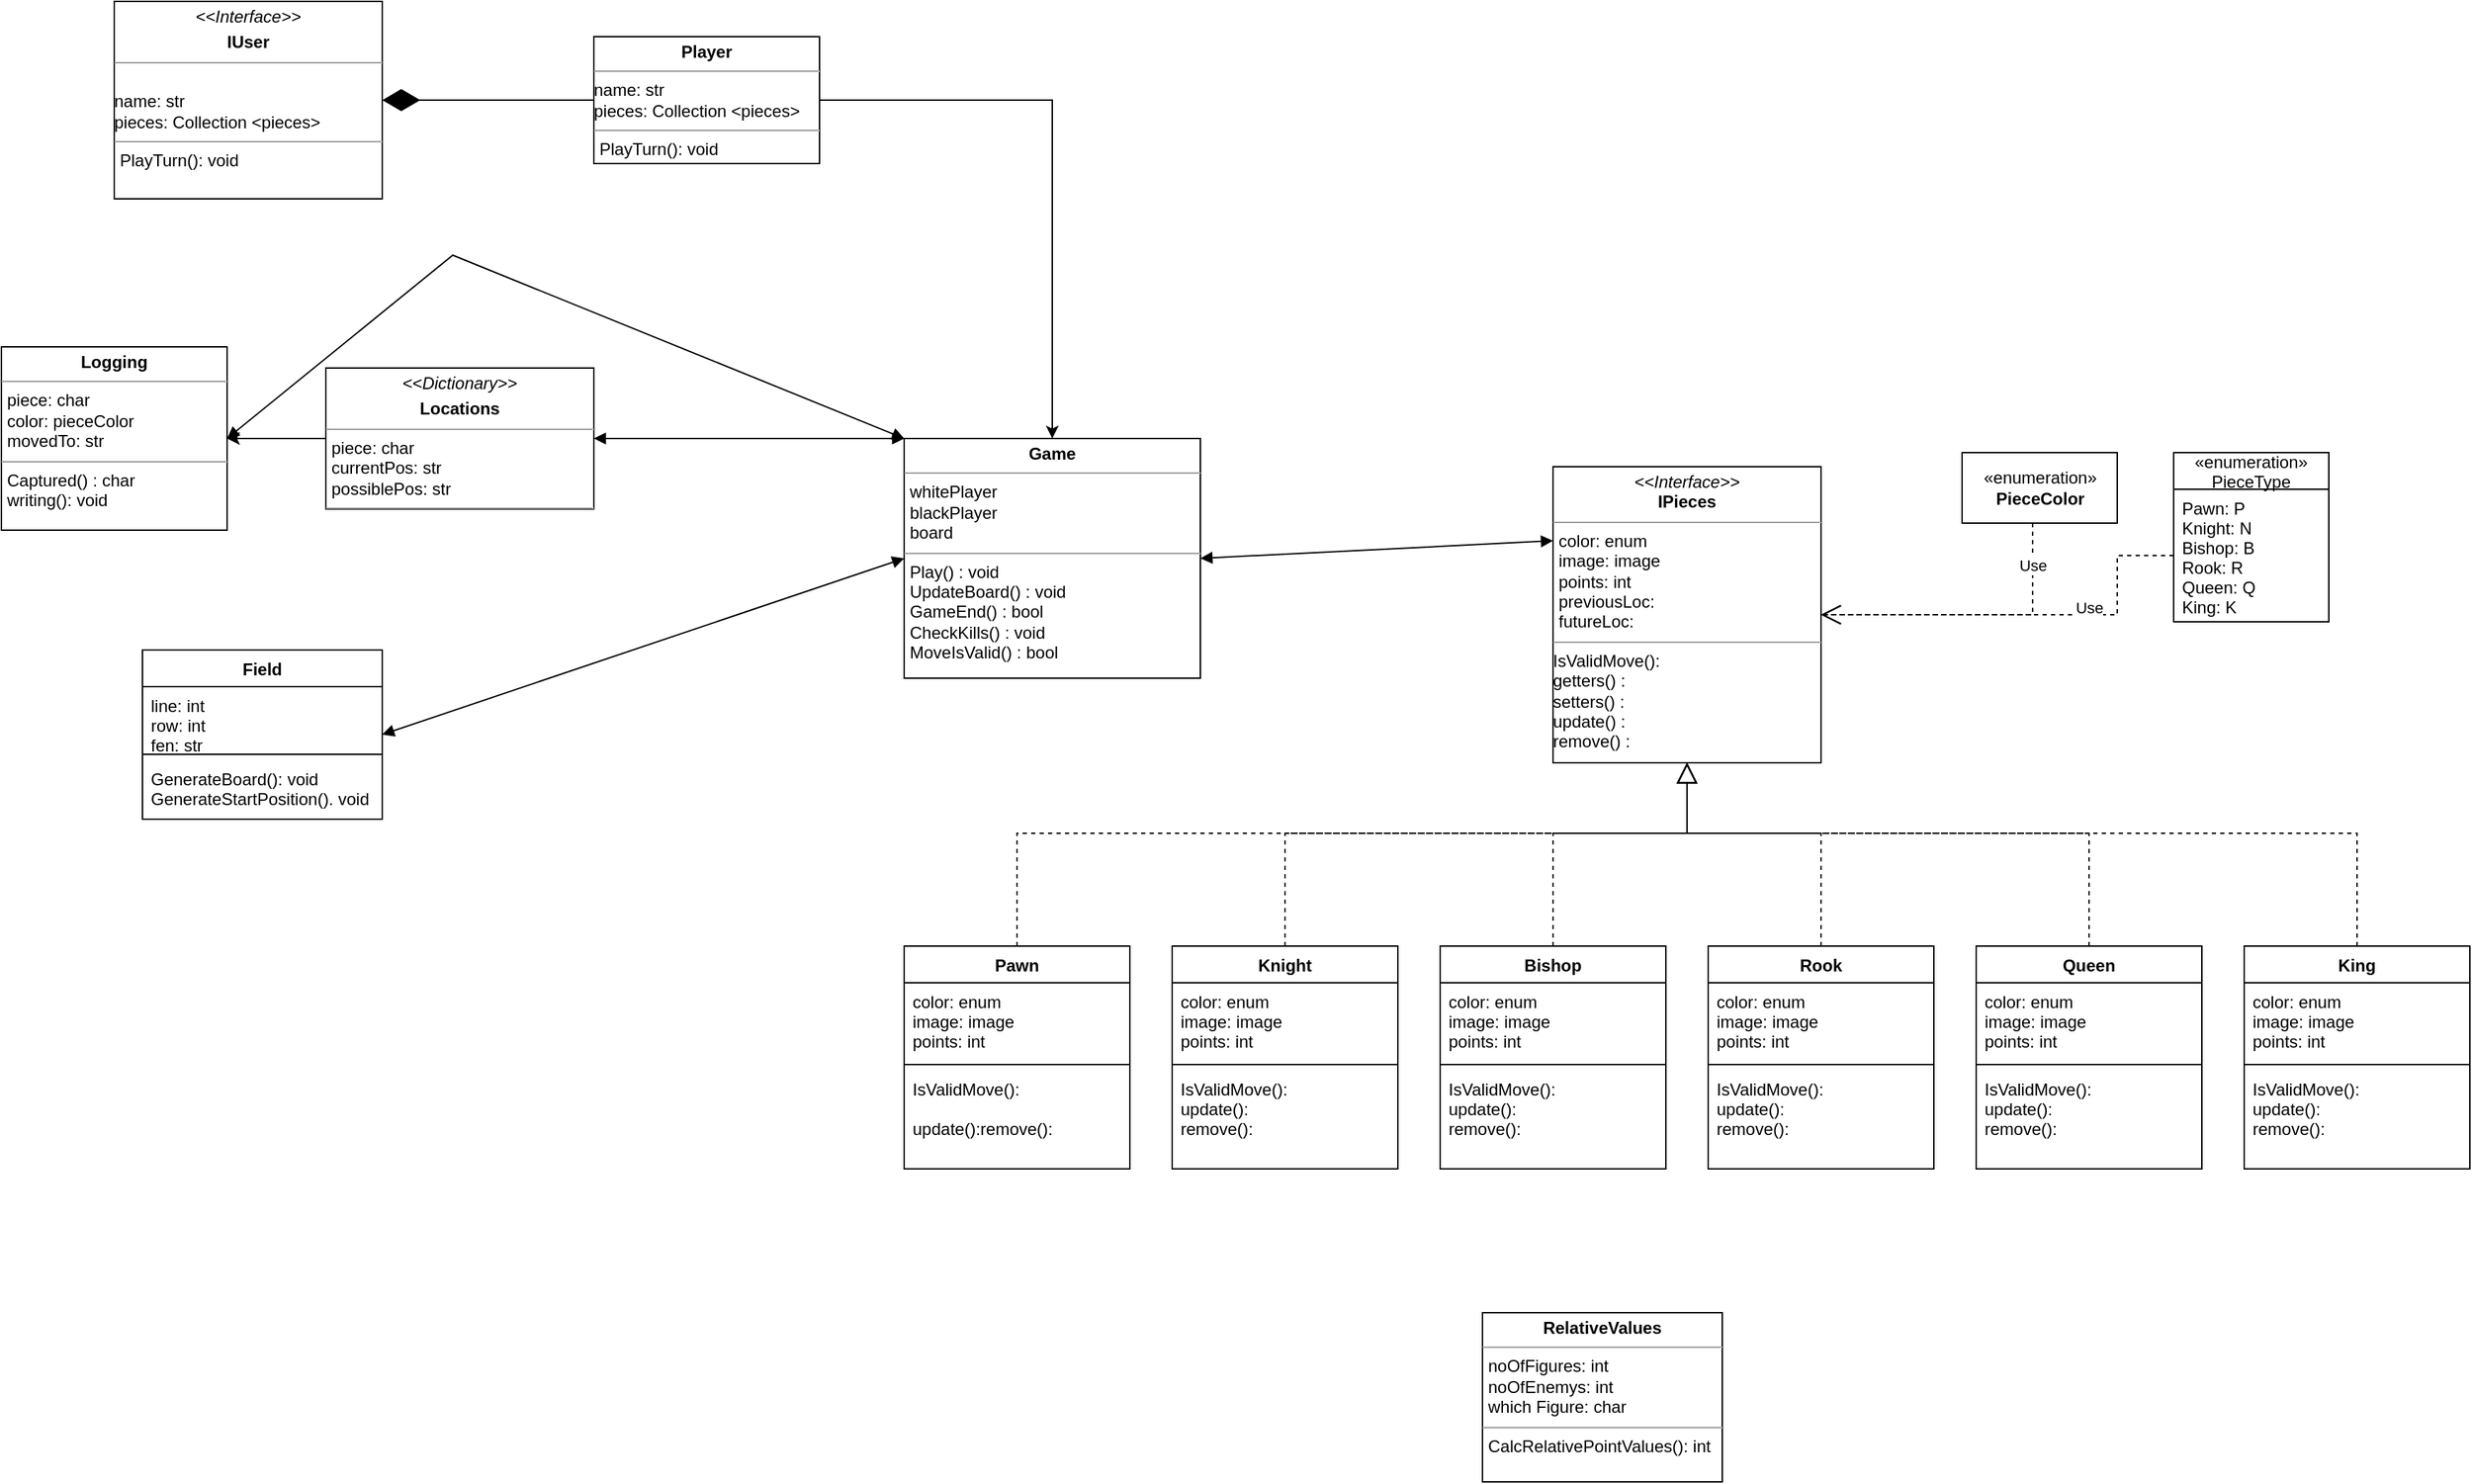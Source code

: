 <mxfile version="20.8.10" type="github">
  <diagram name="Seite-1" id="8dhn65Cj3MbclAA8dtAb">
    <mxGraphModel dx="2585" dy="1070" grid="1" gridSize="10" guides="1" tooltips="1" connect="1" arrows="1" fold="1" page="1" pageScale="1" pageWidth="827" pageHeight="1169" math="0" shadow="0">
      <root>
        <mxCell id="0" />
        <mxCell id="1" parent="0" />
        <mxCell id="Scy77tW3S1ukV7C9qBci-56" value="&lt;p style=&quot;margin:0px;margin-top:4px;text-align:center;&quot;&gt;&lt;b&gt;Game&lt;/b&gt;&lt;br&gt;&lt;/p&gt;&lt;hr size=&quot;1&quot;&gt;&lt;p style=&quot;margin:0px;margin-left:4px;&quot;&gt;whitePlayer&lt;/p&gt;&lt;p style=&quot;margin:0px;margin-left:4px;&quot;&gt;blackPlayer&lt;/p&gt;&lt;p style=&quot;margin:0px;margin-left:4px;&quot;&gt;board&lt;/p&gt;&lt;hr size=&quot;1&quot;&gt;&lt;p style=&quot;margin:0px;margin-left:4px;&quot;&gt;Play() : void&lt;/p&gt;&lt;p style=&quot;margin:0px;margin-left:4px;&quot;&gt;UpdateBoard() : void&lt;/p&gt;&lt;p style=&quot;margin:0px;margin-left:4px;&quot;&gt;GameEnd() : bool&lt;/p&gt;&lt;p style=&quot;margin:0px;margin-left:4px;&quot;&gt;CheckKills() : void&lt;/p&gt;&lt;p style=&quot;margin:0px;margin-left:4px;&quot;&gt;MoveIsValid() : bool&lt;br&gt;&lt;/p&gt;" style="verticalAlign=top;align=left;overflow=fill;fontSize=12;fontFamily=Helvetica;html=1;" vertex="1" parent="1">
          <mxGeometry x="690" y="320" width="210" height="170" as="geometry" />
        </mxCell>
        <mxCell id="Scy77tW3S1ukV7C9qBci-58" style="edgeStyle=orthogonalEdgeStyle;rounded=0;orthogonalLoop=1;jettySize=auto;html=1;exitX=0.5;exitY=1;exitDx=0;exitDy=0;" edge="1" parent="1">
          <mxGeometry relative="1" as="geometry">
            <mxPoint x="1260" y="310" as="sourcePoint" />
            <mxPoint x="1260" y="310" as="targetPoint" />
          </mxGeometry>
        </mxCell>
        <mxCell id="Scy77tW3S1ukV7C9qBci-59" value="«enumeration»&lt;br&gt;&lt;b&gt;PieceColor&lt;/b&gt;" style="html=1;" vertex="1" parent="1">
          <mxGeometry x="1440" y="330" width="110" height="50" as="geometry" />
        </mxCell>
        <mxCell id="Scy77tW3S1ukV7C9qBci-62" value="&lt;p style=&quot;margin:0px;margin-top:4px;text-align:center;&quot;&gt;&lt;i&gt;&amp;lt;&amp;lt;Interface&amp;gt;&amp;gt;&lt;/i&gt;&lt;br&gt;&lt;b&gt;IPieces&lt;/b&gt;&lt;br&gt;&lt;/p&gt;&lt;hr size=&quot;1&quot;&gt;&lt;p style=&quot;margin:0px;margin-left:4px;&quot;&gt;color: enum&lt;/p&gt;&lt;p style=&quot;margin:0px;margin-left:4px;&quot;&gt;image: image&lt;/p&gt;&lt;p style=&quot;margin:0px;margin-left:4px;&quot;&gt;points: int&lt;/p&gt;&lt;p style=&quot;margin:0px;margin-left:4px;&quot;&gt;previousLoc:&lt;/p&gt;&lt;p style=&quot;margin:0px;margin-left:4px;&quot;&gt;futureLoc:&lt;br&gt;&lt;/p&gt;&lt;hr size=&quot;1&quot;&gt;&lt;div&gt;IsValidMove(): &lt;br&gt;&lt;/div&gt;&lt;div&gt;getters() :&lt;/div&gt;&lt;div&gt;setters() : &lt;br&gt;&lt;/div&gt;&lt;div&gt;update() : &lt;br&gt;&lt;/div&gt;&lt;div&gt;remove() :&lt;br&gt;&lt;/div&gt;" style="verticalAlign=top;align=left;overflow=fill;fontSize=12;fontFamily=Helvetica;html=1;" vertex="1" parent="1">
          <mxGeometry x="1150" y="340" width="190" height="210" as="geometry" />
        </mxCell>
        <mxCell id="Scy77tW3S1ukV7C9qBci-75" value="Knight" style="swimlane;fontStyle=1;align=center;verticalAlign=top;childLayout=stackLayout;horizontal=1;startSize=26;horizontalStack=0;resizeParent=1;resizeParentMax=0;resizeLast=0;collapsible=1;marginBottom=0;" vertex="1" parent="1">
          <mxGeometry x="880" y="680" width="160" height="158" as="geometry" />
        </mxCell>
        <mxCell id="Scy77tW3S1ukV7C9qBci-119" value="" style="endArrow=block;dashed=1;endFill=0;endSize=12;html=1;rounded=0;entryX=0.5;entryY=1;entryDx=0;entryDy=0;" edge="1" parent="Scy77tW3S1ukV7C9qBci-75" target="Scy77tW3S1ukV7C9qBci-62">
          <mxGeometry width="160" relative="1" as="geometry">
            <mxPoint x="80" as="sourcePoint" />
            <mxPoint x="330" y="-130" as="targetPoint" />
            <Array as="points">
              <mxPoint x="80" y="-80" />
              <mxPoint x="365" y="-80" />
              <mxPoint x="365" y="-100" />
            </Array>
          </mxGeometry>
        </mxCell>
        <mxCell id="Scy77tW3S1ukV7C9qBci-76" value="color: enum&#xa;image: image&#xa;points: int&#xa;" style="text;strokeColor=none;fillColor=none;align=left;verticalAlign=top;spacingLeft=4;spacingRight=4;overflow=hidden;rotatable=0;points=[[0,0.5],[1,0.5]];portConstraint=eastwest;" vertex="1" parent="Scy77tW3S1ukV7C9qBci-75">
          <mxGeometry y="26" width="160" height="54" as="geometry" />
        </mxCell>
        <mxCell id="Scy77tW3S1ukV7C9qBci-77" value="" style="line;strokeWidth=1;fillColor=none;align=left;verticalAlign=middle;spacingTop=-1;spacingLeft=3;spacingRight=3;rotatable=0;labelPosition=right;points=[];portConstraint=eastwest;strokeColor=inherit;" vertex="1" parent="Scy77tW3S1ukV7C9qBci-75">
          <mxGeometry y="80" width="160" height="8" as="geometry" />
        </mxCell>
        <mxCell id="Scy77tW3S1ukV7C9qBci-78" value="IsValidMove():&#xa;update():&#xa;remove():&#xa;" style="text;strokeColor=none;fillColor=none;align=left;verticalAlign=top;spacingLeft=4;spacingRight=4;overflow=hidden;rotatable=0;points=[[0,0.5],[1,0.5]];portConstraint=eastwest;" vertex="1" parent="Scy77tW3S1ukV7C9qBci-75">
          <mxGeometry y="88" width="160" height="70" as="geometry" />
        </mxCell>
        <mxCell id="Scy77tW3S1ukV7C9qBci-88" value="King" style="swimlane;fontStyle=1;align=center;verticalAlign=top;childLayout=stackLayout;horizontal=1;startSize=26;horizontalStack=0;resizeParent=1;resizeParentMax=0;resizeLast=0;collapsible=1;marginBottom=0;" vertex="1" parent="1">
          <mxGeometry x="1640" y="680" width="160" height="158" as="geometry" />
        </mxCell>
        <mxCell id="Scy77tW3S1ukV7C9qBci-89" value="color: enum&#xa;image: image&#xa;points: int&#xa;" style="text;strokeColor=none;fillColor=none;align=left;verticalAlign=top;spacingLeft=4;spacingRight=4;overflow=hidden;rotatable=0;points=[[0,0.5],[1,0.5]];portConstraint=eastwest;" vertex="1" parent="Scy77tW3S1ukV7C9qBci-88">
          <mxGeometry y="26" width="160" height="54" as="geometry" />
        </mxCell>
        <mxCell id="Scy77tW3S1ukV7C9qBci-90" value="" style="line;strokeWidth=1;fillColor=none;align=left;verticalAlign=middle;spacingTop=-1;spacingLeft=3;spacingRight=3;rotatable=0;labelPosition=right;points=[];portConstraint=eastwest;strokeColor=inherit;" vertex="1" parent="Scy77tW3S1ukV7C9qBci-88">
          <mxGeometry y="80" width="160" height="8" as="geometry" />
        </mxCell>
        <mxCell id="Scy77tW3S1ukV7C9qBci-91" value="IsValidMove():&#xa;update():&#xa;remove():&#xa;" style="text;strokeColor=none;fillColor=none;align=left;verticalAlign=top;spacingLeft=4;spacingRight=4;overflow=hidden;rotatable=0;points=[[0,0.5],[1,0.5]];portConstraint=eastwest;" vertex="1" parent="Scy77tW3S1ukV7C9qBci-88">
          <mxGeometry y="88" width="160" height="70" as="geometry" />
        </mxCell>
        <mxCell id="Scy77tW3S1ukV7C9qBci-92" value="Queen" style="swimlane;fontStyle=1;align=center;verticalAlign=top;childLayout=stackLayout;horizontal=1;startSize=26;horizontalStack=0;resizeParent=1;resizeParentMax=0;resizeLast=0;collapsible=1;marginBottom=0;" vertex="1" parent="1">
          <mxGeometry x="1450" y="680" width="160" height="158" as="geometry" />
        </mxCell>
        <mxCell id="Scy77tW3S1ukV7C9qBci-93" value="color: enum&#xa;image: image&#xa;points: int&#xa;" style="text;strokeColor=none;fillColor=none;align=left;verticalAlign=top;spacingLeft=4;spacingRight=4;overflow=hidden;rotatable=0;points=[[0,0.5],[1,0.5]];portConstraint=eastwest;" vertex="1" parent="Scy77tW3S1ukV7C9qBci-92">
          <mxGeometry y="26" width="160" height="54" as="geometry" />
        </mxCell>
        <mxCell id="Scy77tW3S1ukV7C9qBci-94" value="" style="line;strokeWidth=1;fillColor=none;align=left;verticalAlign=middle;spacingTop=-1;spacingLeft=3;spacingRight=3;rotatable=0;labelPosition=right;points=[];portConstraint=eastwest;strokeColor=inherit;" vertex="1" parent="Scy77tW3S1ukV7C9qBci-92">
          <mxGeometry y="80" width="160" height="8" as="geometry" />
        </mxCell>
        <mxCell id="Scy77tW3S1ukV7C9qBci-95" value="IsValidMove():&#xa;update():&#xa;remove():&#xa;" style="text;strokeColor=none;fillColor=none;align=left;verticalAlign=top;spacingLeft=4;spacingRight=4;overflow=hidden;rotatable=0;points=[[0,0.5],[1,0.5]];portConstraint=eastwest;" vertex="1" parent="Scy77tW3S1ukV7C9qBci-92">
          <mxGeometry y="88" width="160" height="70" as="geometry" />
        </mxCell>
        <mxCell id="Scy77tW3S1ukV7C9qBci-96" value="Rook" style="swimlane;fontStyle=1;align=center;verticalAlign=top;childLayout=stackLayout;horizontal=1;startSize=26;horizontalStack=0;resizeParent=1;resizeParentMax=0;resizeLast=0;collapsible=1;marginBottom=0;" vertex="1" parent="1">
          <mxGeometry x="1260" y="680" width="160" height="158" as="geometry" />
        </mxCell>
        <mxCell id="Scy77tW3S1ukV7C9qBci-97" value="color: enum&#xa;image: image&#xa;points: int&#xa;" style="text;strokeColor=none;fillColor=none;align=left;verticalAlign=top;spacingLeft=4;spacingRight=4;overflow=hidden;rotatable=0;points=[[0,0.5],[1,0.5]];portConstraint=eastwest;" vertex="1" parent="Scy77tW3S1ukV7C9qBci-96">
          <mxGeometry y="26" width="160" height="54" as="geometry" />
        </mxCell>
        <mxCell id="Scy77tW3S1ukV7C9qBci-98" value="" style="line;strokeWidth=1;fillColor=none;align=left;verticalAlign=middle;spacingTop=-1;spacingLeft=3;spacingRight=3;rotatable=0;labelPosition=right;points=[];portConstraint=eastwest;strokeColor=inherit;" vertex="1" parent="Scy77tW3S1ukV7C9qBci-96">
          <mxGeometry y="80" width="160" height="8" as="geometry" />
        </mxCell>
        <mxCell id="Scy77tW3S1ukV7C9qBci-99" value="IsValidMove(): &#xa;update():&#xa;remove():&#xa;" style="text;strokeColor=none;fillColor=none;align=left;verticalAlign=top;spacingLeft=4;spacingRight=4;overflow=hidden;rotatable=0;points=[[0,0.5],[1,0.5]];portConstraint=eastwest;" vertex="1" parent="Scy77tW3S1ukV7C9qBci-96">
          <mxGeometry y="88" width="160" height="70" as="geometry" />
        </mxCell>
        <mxCell id="Scy77tW3S1ukV7C9qBci-100" value="Bishop" style="swimlane;fontStyle=1;align=center;verticalAlign=top;childLayout=stackLayout;horizontal=1;startSize=26;horizontalStack=0;resizeParent=1;resizeParentMax=0;resizeLast=0;collapsible=1;marginBottom=0;" vertex="1" parent="1">
          <mxGeometry x="1070" y="680" width="160" height="158" as="geometry" />
        </mxCell>
        <mxCell id="Scy77tW3S1ukV7C9qBci-101" value="color: enum&#xa;image: image&#xa;points: int&#xa;" style="text;strokeColor=none;fillColor=none;align=left;verticalAlign=top;spacingLeft=4;spacingRight=4;overflow=hidden;rotatable=0;points=[[0,0.5],[1,0.5]];portConstraint=eastwest;" vertex="1" parent="Scy77tW3S1ukV7C9qBci-100">
          <mxGeometry y="26" width="160" height="54" as="geometry" />
        </mxCell>
        <mxCell id="Scy77tW3S1ukV7C9qBci-102" value="" style="line;strokeWidth=1;fillColor=none;align=left;verticalAlign=middle;spacingTop=-1;spacingLeft=3;spacingRight=3;rotatable=0;labelPosition=right;points=[];portConstraint=eastwest;strokeColor=inherit;" vertex="1" parent="Scy77tW3S1ukV7C9qBci-100">
          <mxGeometry y="80" width="160" height="8" as="geometry" />
        </mxCell>
        <mxCell id="Scy77tW3S1ukV7C9qBci-103" value="IsValidMove():&#xa;update():&#xa;remove():&#xa;" style="text;strokeColor=none;fillColor=none;align=left;verticalAlign=top;spacingLeft=4;spacingRight=4;overflow=hidden;rotatable=0;points=[[0,0.5],[1,0.5]];portConstraint=eastwest;" vertex="1" parent="Scy77tW3S1ukV7C9qBci-100">
          <mxGeometry y="88" width="160" height="70" as="geometry" />
        </mxCell>
        <mxCell id="Scy77tW3S1ukV7C9qBci-104" value="Pawn" style="swimlane;fontStyle=1;align=center;verticalAlign=top;childLayout=stackLayout;horizontal=1;startSize=26;horizontalStack=0;resizeParent=1;resizeParentMax=0;resizeLast=0;collapsible=1;marginBottom=0;" vertex="1" parent="1">
          <mxGeometry x="690" y="680" width="160" height="158" as="geometry" />
        </mxCell>
        <mxCell id="Scy77tW3S1ukV7C9qBci-105" value="color: enum&#xa;image: image&#xa;points: int&#xa;" style="text;strokeColor=none;fillColor=none;align=left;verticalAlign=top;spacingLeft=4;spacingRight=4;overflow=hidden;rotatable=0;points=[[0,0.5],[1,0.5]];portConstraint=eastwest;" vertex="1" parent="Scy77tW3S1ukV7C9qBci-104">
          <mxGeometry y="26" width="160" height="54" as="geometry" />
        </mxCell>
        <mxCell id="Scy77tW3S1ukV7C9qBci-106" value="" style="line;strokeWidth=1;fillColor=none;align=left;verticalAlign=middle;spacingTop=-1;spacingLeft=3;spacingRight=3;rotatable=0;labelPosition=right;points=[];portConstraint=eastwest;strokeColor=inherit;" vertex="1" parent="Scy77tW3S1ukV7C9qBci-104">
          <mxGeometry y="80" width="160" height="8" as="geometry" />
        </mxCell>
        <mxCell id="Scy77tW3S1ukV7C9qBci-107" value="IsValidMove():&#xa;&#xa;update():remove():&#xa;" style="text;strokeColor=none;fillColor=none;align=left;verticalAlign=top;spacingLeft=4;spacingRight=4;overflow=hidden;rotatable=0;points=[[0,0.5],[1,0.5]];portConstraint=eastwest;" vertex="1" parent="Scy77tW3S1ukV7C9qBci-104">
          <mxGeometry y="88" width="160" height="70" as="geometry" />
        </mxCell>
        <mxCell id="Scy77tW3S1ukV7C9qBci-109" value="Use" style="endArrow=open;endSize=12;dashed=1;html=1;rounded=0;entryX=1;entryY=0.5;entryDx=0;entryDy=0;" edge="1" parent="1" target="Scy77tW3S1ukV7C9qBci-62">
          <mxGeometry x="-0.721" width="160" relative="1" as="geometry">
            <mxPoint x="1490" y="380" as="sourcePoint" />
            <mxPoint x="1355" y="430" as="targetPoint" />
            <Array as="points">
              <mxPoint x="1490" y="445" />
            </Array>
            <mxPoint as="offset" />
          </mxGeometry>
        </mxCell>
        <mxCell id="Scy77tW3S1ukV7C9qBci-116" value="" style="endArrow=block;dashed=1;endFill=0;endSize=12;html=1;rounded=0;entryX=0.5;entryY=1;entryDx=0;entryDy=0;exitX=0.5;exitY=0;exitDx=0;exitDy=0;" edge="1" parent="1" source="Scy77tW3S1ukV7C9qBci-104" target="Scy77tW3S1ukV7C9qBci-62">
          <mxGeometry width="160" relative="1" as="geometry">
            <mxPoint x="1210" y="610" as="sourcePoint" />
            <mxPoint x="1360" y="610" as="targetPoint" />
            <Array as="points">
              <mxPoint x="770" y="600" />
              <mxPoint x="1245" y="600" />
            </Array>
          </mxGeometry>
        </mxCell>
        <mxCell id="Scy77tW3S1ukV7C9qBci-120" value="" style="endArrow=block;dashed=1;endFill=0;endSize=12;html=1;rounded=0;exitX=0.5;exitY=0;exitDx=0;exitDy=0;entryX=0.5;entryY=1;entryDx=0;entryDy=0;" edge="1" parent="1" source="Scy77tW3S1ukV7C9qBci-100" target="Scy77tW3S1ukV7C9qBci-62">
          <mxGeometry width="160" relative="1" as="geometry">
            <mxPoint x="1150" y="640" as="sourcePoint" />
            <mxPoint x="1310" y="640" as="targetPoint" />
            <Array as="points">
              <mxPoint x="1150" y="600" />
              <mxPoint x="1245" y="600" />
            </Array>
          </mxGeometry>
        </mxCell>
        <mxCell id="Scy77tW3S1ukV7C9qBci-121" value="" style="endArrow=block;dashed=1;endFill=0;endSize=12;html=1;rounded=0;exitX=0.5;exitY=0;exitDx=0;exitDy=0;entryX=0.5;entryY=1;entryDx=0;entryDy=0;" edge="1" parent="1" source="Scy77tW3S1ukV7C9qBci-96" target="Scy77tW3S1ukV7C9qBci-62">
          <mxGeometry width="160" relative="1" as="geometry">
            <mxPoint x="1340" y="670" as="sourcePoint" />
            <mxPoint x="1500" y="670" as="targetPoint" />
            <Array as="points">
              <mxPoint x="1340" y="600" />
              <mxPoint x="1245" y="600" />
            </Array>
          </mxGeometry>
        </mxCell>
        <mxCell id="Scy77tW3S1ukV7C9qBci-122" value="" style="endArrow=block;dashed=1;endFill=0;endSize=12;html=1;rounded=0;exitX=0.5;exitY=0;exitDx=0;exitDy=0;entryX=0.5;entryY=1;entryDx=0;entryDy=0;" edge="1" parent="1" source="Scy77tW3S1ukV7C9qBci-92" target="Scy77tW3S1ukV7C9qBci-62">
          <mxGeometry width="160" relative="1" as="geometry">
            <mxPoint x="1530" y="660" as="sourcePoint" />
            <mxPoint x="1690" y="660" as="targetPoint" />
            <Array as="points">
              <mxPoint x="1530" y="600" />
              <mxPoint x="1245" y="600" />
            </Array>
          </mxGeometry>
        </mxCell>
        <mxCell id="Scy77tW3S1ukV7C9qBci-123" value="" style="endArrow=block;dashed=1;endFill=0;endSize=12;html=1;rounded=0;exitX=0.5;exitY=0;exitDx=0;exitDy=0;entryX=0.5;entryY=1;entryDx=0;entryDy=0;" edge="1" parent="1" source="Scy77tW3S1ukV7C9qBci-88" target="Scy77tW3S1ukV7C9qBci-62">
          <mxGeometry width="160" relative="1" as="geometry">
            <mxPoint x="1710" y="640" as="sourcePoint" />
            <mxPoint x="1870" y="640" as="targetPoint" />
            <Array as="points">
              <mxPoint x="1720" y="600" />
              <mxPoint x="1245" y="600" />
            </Array>
          </mxGeometry>
        </mxCell>
        <mxCell id="Scy77tW3S1ukV7C9qBci-124" value="«enumeration»&#xa;PieceType" style="swimlane;fontStyle=0;childLayout=stackLayout;horizontal=1;startSize=26;fillColor=none;horizontalStack=0;resizeParent=1;resizeParentMax=0;resizeLast=0;collapsible=1;marginBottom=0;" vertex="1" parent="1">
          <mxGeometry x="1590" y="330" width="110" height="120" as="geometry" />
        </mxCell>
        <mxCell id="Scy77tW3S1ukV7C9qBci-125" value="Pawn: P&#xa;Knight: N&#xa;Bishop: B&#xa;Rook: R&#xa;Queen: Q&#xa;King: K&#xa;" style="text;strokeColor=none;fillColor=none;align=left;verticalAlign=top;spacingLeft=4;spacingRight=4;overflow=hidden;rotatable=0;points=[[0,0.5],[1,0.5]];portConstraint=eastwest;" vertex="1" parent="Scy77tW3S1ukV7C9qBci-124">
          <mxGeometry y="26" width="110" height="94" as="geometry" />
        </mxCell>
        <mxCell id="Scy77tW3S1ukV7C9qBci-128" value="Use" style="endArrow=open;endSize=12;dashed=1;html=1;rounded=0;entryX=1;entryY=0.5;entryDx=0;entryDy=0;exitX=0;exitY=0.5;exitDx=0;exitDy=0;" edge="1" parent="1" source="Scy77tW3S1ukV7C9qBci-125" target="Scy77tW3S1ukV7C9qBci-62">
          <mxGeometry x="-0.301" y="-5" width="160" relative="1" as="geometry">
            <mxPoint x="1500" y="390" as="sourcePoint" />
            <mxPoint x="1365" y="440" as="targetPoint" />
            <Array as="points">
              <mxPoint x="1550" y="403" />
              <mxPoint x="1550" y="445" />
              <mxPoint x="1360" y="445" />
            </Array>
            <mxPoint as="offset" />
          </mxGeometry>
        </mxCell>
        <mxCell id="Scy77tW3S1ukV7C9qBci-129" value="&lt;p style=&quot;margin:0px;margin-top:4px;text-align:center;&quot;&gt;&lt;b&gt;RelativeValues&lt;/b&gt;&lt;/p&gt;&lt;hr size=&quot;1&quot;&gt;&lt;p style=&quot;margin:0px;margin-left:4px;&quot;&gt;noOfFigures: int&lt;/p&gt;&lt;p style=&quot;margin:0px;margin-left:4px;&quot;&gt;noOfEnemys: int&lt;/p&gt;&lt;p style=&quot;margin:0px;margin-left:4px;&quot;&gt;which Figure: char&lt;br&gt;&lt;/p&gt;&lt;hr size=&quot;1&quot;&gt;&lt;p style=&quot;margin:0px;margin-left:4px;&quot;&gt;CalcRelativePointValues(): int&lt;br&gt;&lt;/p&gt;" style="verticalAlign=top;align=left;overflow=fill;fontSize=12;fontFamily=Helvetica;html=1;" vertex="1" parent="1">
          <mxGeometry x="1100" y="940" width="170" height="120" as="geometry" />
        </mxCell>
        <mxCell id="Scy77tW3S1ukV7C9qBci-165" style="edgeStyle=orthogonalEdgeStyle;rounded=0;orthogonalLoop=1;jettySize=auto;html=1;exitX=1;exitY=0.5;exitDx=0;exitDy=0;" edge="1" parent="1" source="Scy77tW3S1ukV7C9qBci-130" target="Scy77tW3S1ukV7C9qBci-56">
          <mxGeometry relative="1" as="geometry" />
        </mxCell>
        <mxCell id="Scy77tW3S1ukV7C9qBci-130" value="&lt;p style=&quot;margin:0px;margin-top:4px;text-align:center;&quot;&gt;&lt;b&gt;Player&lt;/b&gt;&lt;/p&gt;&lt;hr size=&quot;1&quot;&gt;&lt;div&gt;name: str&lt;/div&gt;&lt;div&gt;pieces: Collection &amp;lt;pieces&amp;gt;&lt;br&gt;&lt;/div&gt;&lt;hr size=&quot;1&quot;&gt;&lt;p style=&quot;margin:0px;margin-left:4px;&quot;&gt;PlayTurn(): void&lt;br&gt;&lt;/p&gt;" style="verticalAlign=top;align=left;overflow=fill;fontSize=12;fontFamily=Helvetica;html=1;" vertex="1" parent="1">
          <mxGeometry x="470" y="35" width="160" height="90" as="geometry" />
        </mxCell>
        <mxCell id="Scy77tW3S1ukV7C9qBci-131" value="&lt;p style=&quot;margin:0px;margin-top:4px;text-align:center;&quot;&gt;&lt;b&gt;Logging&lt;/b&gt;&lt;/p&gt;&lt;hr size=&quot;1&quot;&gt;&lt;p style=&quot;margin:0px;margin-left:4px;&quot;&gt;piece: char&lt;/p&gt;&lt;p style=&quot;margin:0px;margin-left:4px;&quot;&gt;color: pieceColor&lt;/p&gt;&lt;p style=&quot;margin:0px;margin-left:4px;&quot;&gt;movedTo: str&lt;br&gt;&lt;/p&gt;&lt;hr size=&quot;1&quot;&gt;&lt;p style=&quot;margin:0px;margin-left:4px;&quot;&gt;Captured() : char&lt;/p&gt;&lt;p style=&quot;margin:0px;margin-left:4px;&quot;&gt;writing(): void&lt;br&gt;&lt;/p&gt;" style="verticalAlign=top;align=left;overflow=fill;fontSize=12;fontFamily=Helvetica;html=1;" vertex="1" parent="1">
          <mxGeometry x="50" y="255" width="160" height="130" as="geometry" />
        </mxCell>
        <mxCell id="Scy77tW3S1ukV7C9qBci-162" style="edgeStyle=orthogonalEdgeStyle;rounded=0;orthogonalLoop=1;jettySize=auto;html=1;entryX=1;entryY=0.5;entryDx=0;entryDy=0;" edge="1" parent="1" source="Scy77tW3S1ukV7C9qBci-132" target="Scy77tW3S1ukV7C9qBci-131">
          <mxGeometry relative="1" as="geometry" />
        </mxCell>
        <mxCell id="Scy77tW3S1ukV7C9qBci-132" value="&lt;p style=&quot;margin:0px;margin-top:4px;text-align:center;&quot;&gt;&lt;i&gt;&amp;lt;&amp;lt;Dictionary&amp;gt;&amp;gt;&lt;/i&gt;&lt;b&gt;&lt;br&gt;&lt;/b&gt;&lt;/p&gt;&lt;p style=&quot;margin:0px;margin-top:4px;text-align:center;&quot;&gt;&lt;b&gt;Locations&lt;/b&gt;&lt;br&gt;&lt;b&gt;&lt;/b&gt;&lt;/p&gt;&lt;hr size=&quot;1&quot;&gt;&lt;p style=&quot;margin:0px;margin-left:4px;&quot;&gt;piece: char&lt;/p&gt;&lt;p style=&quot;margin:0px;margin-left:4px;&quot;&gt;currentPos: str&lt;/p&gt;&lt;p style=&quot;margin:0px;margin-left:4px;&quot;&gt;possiblePos: str&lt;/p&gt;&lt;hr size=&quot;1&quot;&gt;" style="verticalAlign=top;align=left;overflow=fill;fontSize=12;fontFamily=Helvetica;html=1;" vertex="1" parent="1">
          <mxGeometry x="280" y="270" width="190" height="100" as="geometry" />
        </mxCell>
        <mxCell id="Scy77tW3S1ukV7C9qBci-133" value="Field" style="swimlane;fontStyle=1;align=center;verticalAlign=top;childLayout=stackLayout;horizontal=1;startSize=26;horizontalStack=0;resizeParent=1;resizeParentMax=0;resizeLast=0;collapsible=1;marginBottom=0;" vertex="1" parent="1">
          <mxGeometry x="150" y="470" width="170" height="120" as="geometry" />
        </mxCell>
        <mxCell id="Scy77tW3S1ukV7C9qBci-134" value="line: int&#xa;row: int&#xa;fen: str&#xa;" style="text;strokeColor=none;fillColor=none;align=left;verticalAlign=top;spacingLeft=4;spacingRight=4;overflow=hidden;rotatable=0;points=[[0,0.5],[1,0.5]];portConstraint=eastwest;" vertex="1" parent="Scy77tW3S1ukV7C9qBci-133">
          <mxGeometry y="26" width="170" height="44" as="geometry" />
        </mxCell>
        <mxCell id="Scy77tW3S1ukV7C9qBci-135" value="" style="line;strokeWidth=1;fillColor=none;align=left;verticalAlign=middle;spacingTop=-1;spacingLeft=3;spacingRight=3;rotatable=0;labelPosition=right;points=[];portConstraint=eastwest;strokeColor=inherit;" vertex="1" parent="Scy77tW3S1ukV7C9qBci-133">
          <mxGeometry y="70" width="170" height="8" as="geometry" />
        </mxCell>
        <mxCell id="Scy77tW3S1ukV7C9qBci-136" value="GenerateBoard(): void&#xa;GenerateStartPosition(). void&#xa;" style="text;strokeColor=none;fillColor=none;align=left;verticalAlign=top;spacingLeft=4;spacingRight=4;overflow=hidden;rotatable=0;points=[[0,0.5],[1,0.5]];portConstraint=eastwest;" vertex="1" parent="Scy77tW3S1ukV7C9qBci-133">
          <mxGeometry y="78" width="170" height="42" as="geometry" />
        </mxCell>
        <mxCell id="Scy77tW3S1ukV7C9qBci-147" value="" style="endArrow=block;startArrow=block;endFill=1;startFill=1;html=1;rounded=0;entryX=0;entryY=0;entryDx=0;entryDy=0;exitX=1;exitY=0.5;exitDx=0;exitDy=0;" edge="1" parent="1" source="Scy77tW3S1ukV7C9qBci-132" target="Scy77tW3S1ukV7C9qBci-56">
          <mxGeometry width="160" relative="1" as="geometry">
            <mxPoint x="520" y="370" as="sourcePoint" />
            <mxPoint x="680" y="370" as="targetPoint" />
          </mxGeometry>
        </mxCell>
        <mxCell id="Scy77tW3S1ukV7C9qBci-151" value="" style="endArrow=block;startArrow=block;endFill=1;startFill=1;html=1;rounded=0;exitX=1;exitY=0.5;exitDx=0;exitDy=0;entryX=0;entryY=0.5;entryDx=0;entryDy=0;" edge="1" parent="1" source="Scy77tW3S1ukV7C9qBci-133" target="Scy77tW3S1ukV7C9qBci-56">
          <mxGeometry width="160" relative="1" as="geometry">
            <mxPoint x="470" y="460" as="sourcePoint" />
            <mxPoint x="630" y="460" as="targetPoint" />
          </mxGeometry>
        </mxCell>
        <mxCell id="Scy77tW3S1ukV7C9qBci-153" value="" style="endArrow=block;startArrow=block;endFill=1;startFill=1;html=1;rounded=0;exitX=1;exitY=0.5;exitDx=0;exitDy=0;entryX=0;entryY=0.25;entryDx=0;entryDy=0;" edge="1" parent="1" source="Scy77tW3S1ukV7C9qBci-56" target="Scy77tW3S1ukV7C9qBci-62">
          <mxGeometry width="160" relative="1" as="geometry">
            <mxPoint x="340.0" y="550" as="sourcePoint" />
            <mxPoint x="710.0" y="425" as="targetPoint" />
          </mxGeometry>
        </mxCell>
        <mxCell id="Scy77tW3S1ukV7C9qBci-160" value="" style="endArrow=block;startArrow=block;endFill=1;startFill=1;html=1;rounded=0;exitX=1;exitY=0.5;exitDx=0;exitDy=0;entryX=0;entryY=0;entryDx=0;entryDy=0;" edge="1" parent="1" source="Scy77tW3S1ukV7C9qBci-131" target="Scy77tW3S1ukV7C9qBci-56">
          <mxGeometry width="160" relative="1" as="geometry">
            <mxPoint x="240" y="130" as="sourcePoint" />
            <mxPoint x="400" y="130" as="targetPoint" />
            <Array as="points">
              <mxPoint x="370" y="190" />
            </Array>
          </mxGeometry>
        </mxCell>
        <mxCell id="Scy77tW3S1ukV7C9qBci-163" value="&lt;p style=&quot;margin:0px;margin-top:4px;text-align:center;&quot;&gt;&lt;i&gt;&amp;lt;&amp;lt;Interface&amp;gt;&amp;gt;&lt;/i&gt;&lt;b&gt;&lt;br&gt;&lt;/b&gt;&lt;/p&gt;&lt;p style=&quot;margin:0px;margin-top:4px;text-align:center;&quot;&gt;&lt;b&gt;IUser&lt;/b&gt;&lt;/p&gt;&lt;hr size=&quot;1&quot;&gt;&lt;br&gt;&lt;b&gt;&lt;/b&gt;&lt;div&gt;name: str&lt;/div&gt;pieces: Collection &amp;lt;pieces&amp;gt;&lt;hr size=&quot;1&quot;&gt;&lt;p style=&quot;margin:0px;margin-left:4px;&quot;&gt;PlayTurn(): void&lt;br&gt;&lt;/p&gt;" style="verticalAlign=top;align=left;overflow=fill;fontSize=12;fontFamily=Helvetica;html=1;" vertex="1" parent="1">
          <mxGeometry x="130" y="10" width="190" height="140" as="geometry" />
        </mxCell>
        <mxCell id="Scy77tW3S1ukV7C9qBci-164" value="" style="endArrow=diamondThin;endFill=1;endSize=24;html=1;rounded=0;entryX=1;entryY=0.5;entryDx=0;entryDy=0;exitX=0;exitY=0.5;exitDx=0;exitDy=0;" edge="1" parent="1" source="Scy77tW3S1ukV7C9qBci-130" target="Scy77tW3S1ukV7C9qBci-163">
          <mxGeometry width="160" relative="1" as="geometry">
            <mxPoint x="650" y="220" as="sourcePoint" />
            <mxPoint x="810" y="220" as="targetPoint" />
          </mxGeometry>
        </mxCell>
      </root>
    </mxGraphModel>
  </diagram>
</mxfile>
